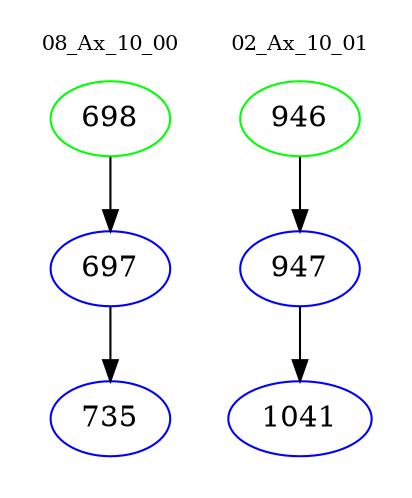 digraph{
subgraph cluster_0 {
color = white
label = "08_Ax_10_00";
fontsize=10;
T0_698 [label="698", color="green"]
T0_698 -> T0_697 [color="black"]
T0_697 [label="697", color="blue"]
T0_697 -> T0_735 [color="black"]
T0_735 [label="735", color="blue"]
}
subgraph cluster_1 {
color = white
label = "02_Ax_10_01";
fontsize=10;
T1_946 [label="946", color="green"]
T1_946 -> T1_947 [color="black"]
T1_947 [label="947", color="blue"]
T1_947 -> T1_1041 [color="black"]
T1_1041 [label="1041", color="blue"]
}
}

